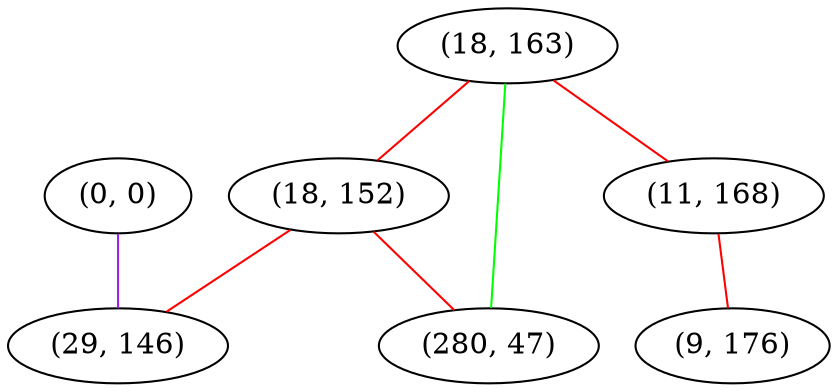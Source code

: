 graph "" {
"(0, 0)";
"(18, 163)";
"(11, 168)";
"(18, 152)";
"(280, 47)";
"(9, 176)";
"(29, 146)";
"(0, 0)" -- "(29, 146)"  [color=purple, key=0, weight=4];
"(18, 163)" -- "(11, 168)"  [color=red, key=0, weight=1];
"(18, 163)" -- "(18, 152)"  [color=red, key=0, weight=1];
"(18, 163)" -- "(280, 47)"  [color=green, key=0, weight=2];
"(11, 168)" -- "(9, 176)"  [color=red, key=0, weight=1];
"(18, 152)" -- "(29, 146)"  [color=red, key=0, weight=1];
"(18, 152)" -- "(280, 47)"  [color=red, key=0, weight=1];
}
